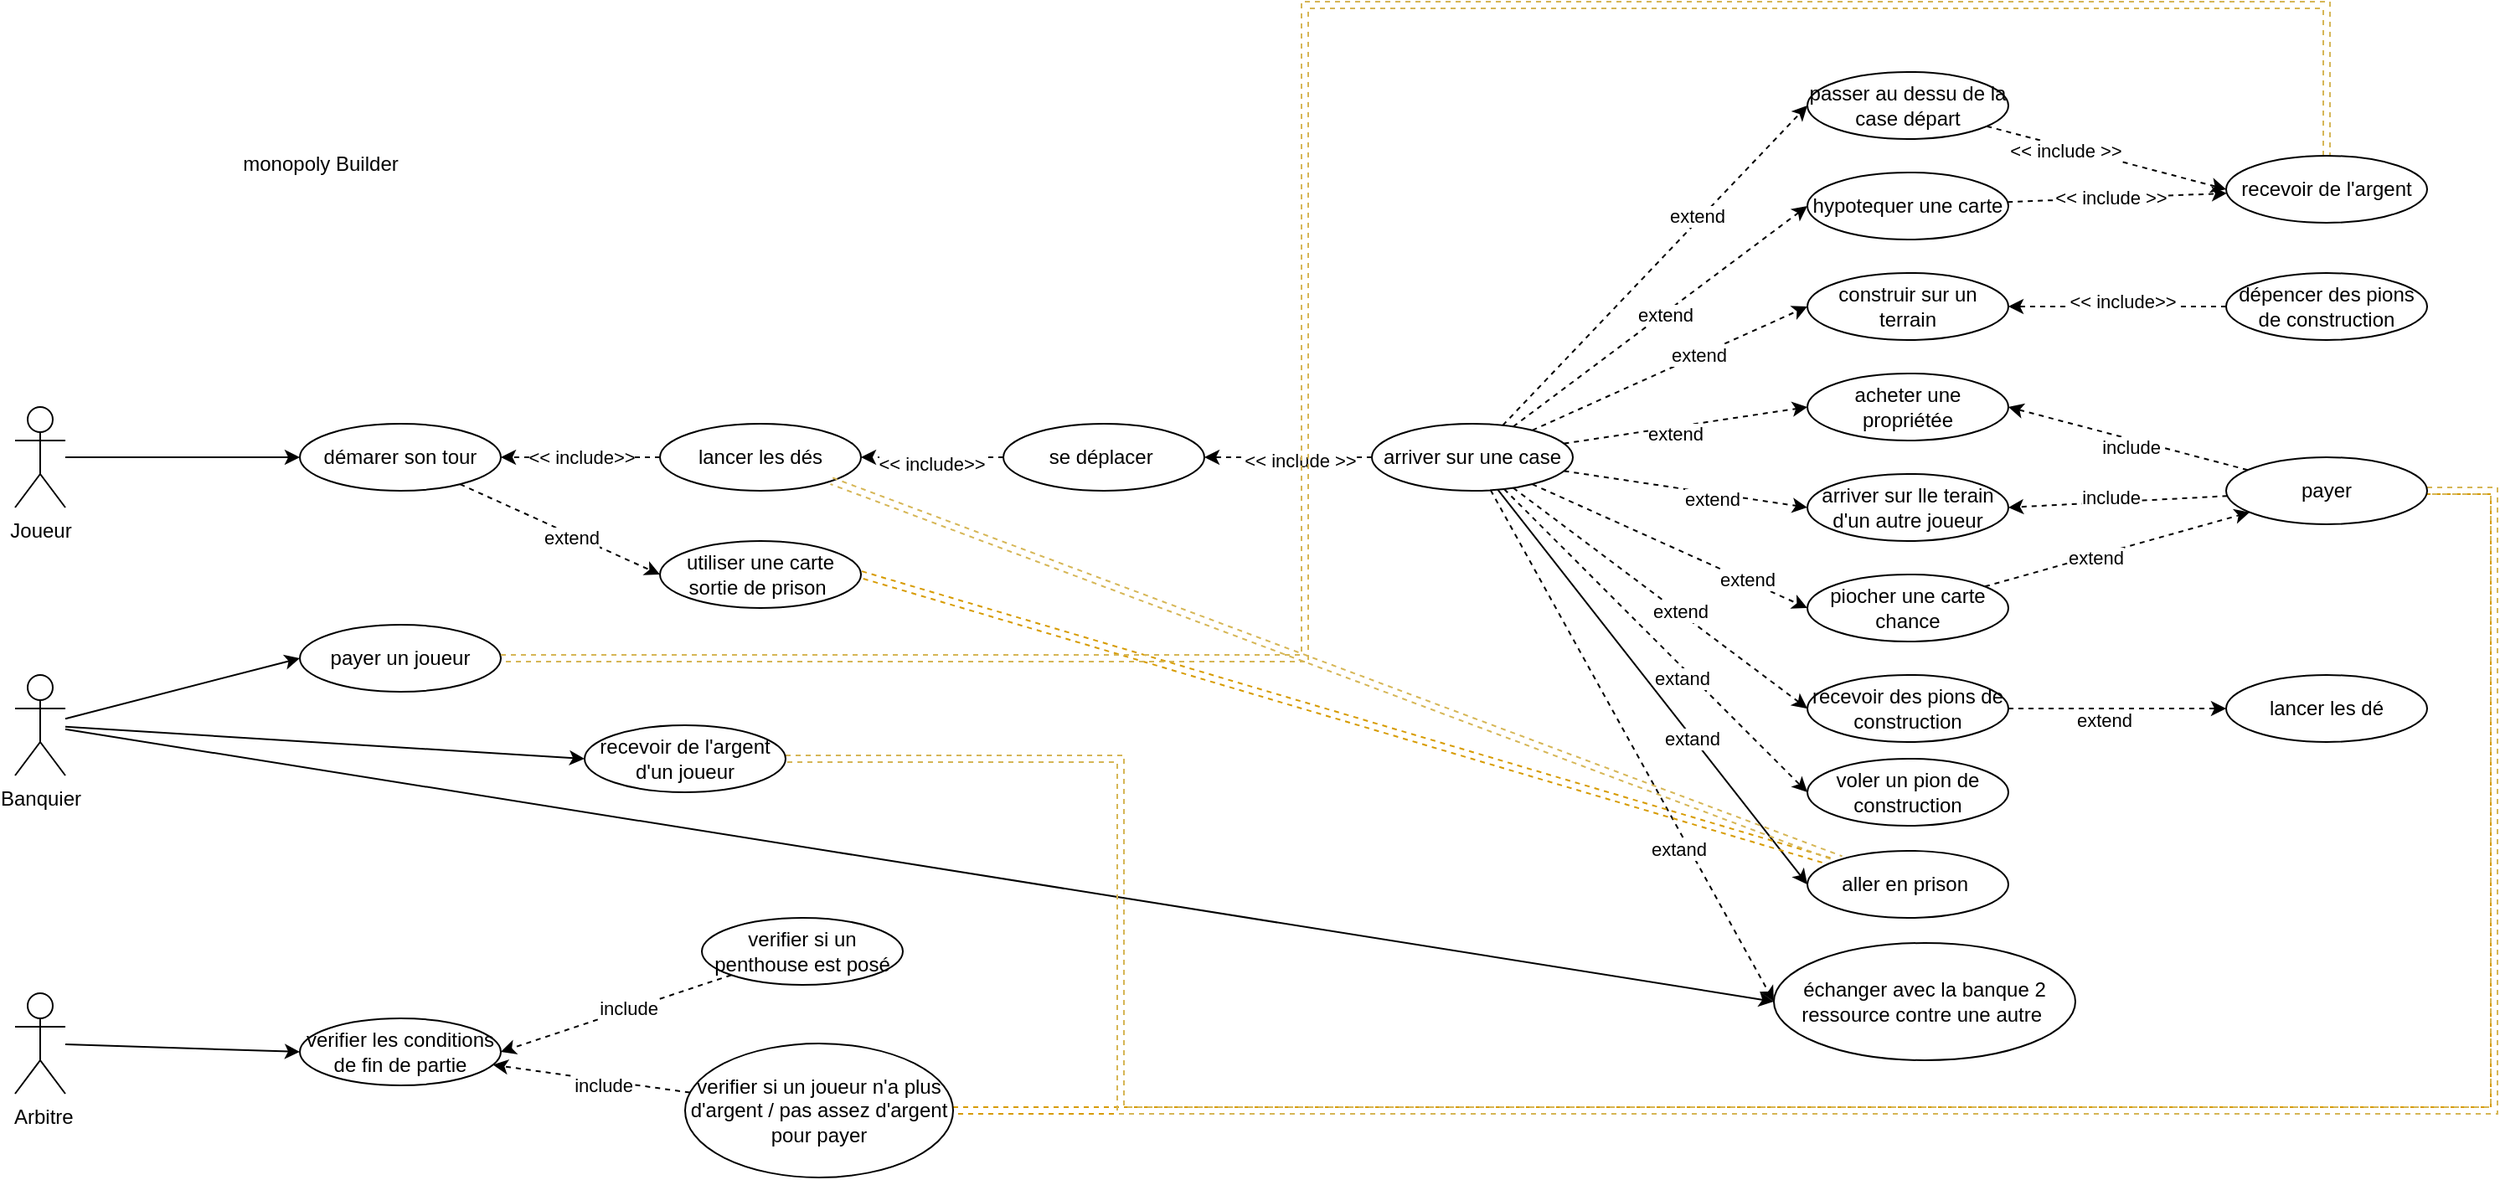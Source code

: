 <mxfile version="22.0.2" type="device">
  <diagram name="Page-1" id="bxNONvTWKdA4XL9HC_S2">
    <mxGraphModel dx="1105" dy="654" grid="1" gridSize="10" guides="1" tooltips="1" connect="1" arrows="1" fold="1" page="1" pageScale="1" pageWidth="827" pageHeight="1169" math="0" shadow="0">
      <root>
        <mxCell id="0" />
        <mxCell id="1" parent="0" />
        <mxCell id="BAmfd-i1aofXb4B-2ibq-45" style="rounded=0;orthogonalLoop=1;jettySize=auto;html=1;" edge="1" parent="1" source="BAmfd-i1aofXb4B-2ibq-1" target="BAmfd-i1aofXb4B-2ibq-42">
          <mxGeometry relative="1" as="geometry" />
        </mxCell>
        <mxCell id="BAmfd-i1aofXb4B-2ibq-1" value="Joueur" style="shape=umlActor;verticalLabelPosition=bottom;verticalAlign=top;html=1;outlineConnect=0;" vertex="1" parent="1">
          <mxGeometry x="150" y="280" width="30" height="60" as="geometry" />
        </mxCell>
        <mxCell id="BAmfd-i1aofXb4B-2ibq-21" style="rounded=0;orthogonalLoop=1;jettySize=auto;html=1;entryX=0;entryY=0.5;entryDx=0;entryDy=0;" edge="1" parent="1" source="BAmfd-i1aofXb4B-2ibq-2" target="BAmfd-i1aofXb4B-2ibq-20">
          <mxGeometry relative="1" as="geometry" />
        </mxCell>
        <mxCell id="BAmfd-i1aofXb4B-2ibq-85" style="rounded=0;orthogonalLoop=1;jettySize=auto;html=1;entryX=0;entryY=0.5;entryDx=0;entryDy=0;" edge="1" parent="1" source="BAmfd-i1aofXb4B-2ibq-2" target="BAmfd-i1aofXb4B-2ibq-81">
          <mxGeometry relative="1" as="geometry" />
        </mxCell>
        <mxCell id="BAmfd-i1aofXb4B-2ibq-123" style="rounded=0;orthogonalLoop=1;jettySize=auto;html=1;entryX=0;entryY=0.5;entryDx=0;entryDy=0;" edge="1" parent="1" source="BAmfd-i1aofXb4B-2ibq-2" target="BAmfd-i1aofXb4B-2ibq-122">
          <mxGeometry relative="1" as="geometry" />
        </mxCell>
        <mxCell id="BAmfd-i1aofXb4B-2ibq-2" value="Banquier" style="shape=umlActor;verticalLabelPosition=bottom;verticalAlign=top;html=1;outlineConnect=0;" vertex="1" parent="1">
          <mxGeometry x="150" y="440" width="30" height="60" as="geometry" />
        </mxCell>
        <mxCell id="BAmfd-i1aofXb4B-2ibq-23" style="rounded=0;orthogonalLoop=1;jettySize=auto;html=1;entryX=0;entryY=0.5;entryDx=0;entryDy=0;" edge="1" parent="1" source="BAmfd-i1aofXb4B-2ibq-4" target="BAmfd-i1aofXb4B-2ibq-22">
          <mxGeometry relative="1" as="geometry" />
        </mxCell>
        <mxCell id="BAmfd-i1aofXb4B-2ibq-4" value="&amp;nbsp;Arbitre" style="shape=umlActor;verticalLabelPosition=bottom;verticalAlign=top;html=1;outlineConnect=0;" vertex="1" parent="1">
          <mxGeometry x="150" y="630" width="30" height="60" as="geometry" />
        </mxCell>
        <mxCell id="BAmfd-i1aofXb4B-2ibq-6" value="monopoly Builder" style="text;html=1;strokeColor=none;fillColor=none;align=center;verticalAlign=middle;whiteSpace=wrap;rounded=0;" vertex="1" parent="1">
          <mxGeometry x="260" y="120" width="145" height="30" as="geometry" />
        </mxCell>
        <mxCell id="BAmfd-i1aofXb4B-2ibq-43" style="edgeStyle=orthogonalEdgeStyle;rounded=0;orthogonalLoop=1;jettySize=auto;html=1;dashed=1;" edge="1" parent="1" source="BAmfd-i1aofXb4B-2ibq-7" target="BAmfd-i1aofXb4B-2ibq-42">
          <mxGeometry relative="1" as="geometry" />
        </mxCell>
        <mxCell id="BAmfd-i1aofXb4B-2ibq-44" value="&amp;lt;&amp;lt; include&amp;gt;&amp;gt;" style="edgeLabel;html=1;align=center;verticalAlign=middle;resizable=0;points=[];" vertex="1" connectable="0" parent="BAmfd-i1aofXb4B-2ibq-43">
          <mxGeometry x="-0.015" relative="1" as="geometry">
            <mxPoint as="offset" />
          </mxGeometry>
        </mxCell>
        <mxCell id="BAmfd-i1aofXb4B-2ibq-7" value="lancer les dés" style="ellipse;whiteSpace=wrap;html=1;" vertex="1" parent="1">
          <mxGeometry x="535" y="290" width="120" height="40" as="geometry" />
        </mxCell>
        <mxCell id="BAmfd-i1aofXb4B-2ibq-9" style="rounded=0;orthogonalLoop=1;jettySize=auto;html=1;dashed=1;" edge="1" parent="1" source="BAmfd-i1aofXb4B-2ibq-8" target="BAmfd-i1aofXb4B-2ibq-7">
          <mxGeometry relative="1" as="geometry" />
        </mxCell>
        <mxCell id="BAmfd-i1aofXb4B-2ibq-10" value="&amp;lt;&amp;lt; include&amp;gt;&amp;gt;" style="edgeLabel;html=1;align=center;verticalAlign=middle;resizable=0;points=[];" vertex="1" connectable="0" parent="BAmfd-i1aofXb4B-2ibq-9">
          <mxGeometry x="0.006" y="4" relative="1" as="geometry">
            <mxPoint as="offset" />
          </mxGeometry>
        </mxCell>
        <mxCell id="BAmfd-i1aofXb4B-2ibq-8" value="se déplacer&amp;nbsp;" style="ellipse;whiteSpace=wrap;html=1;" vertex="1" parent="1">
          <mxGeometry x="740" y="290" width="120" height="40" as="geometry" />
        </mxCell>
        <mxCell id="BAmfd-i1aofXb4B-2ibq-11" value="acheter une propriétée" style="ellipse;whiteSpace=wrap;html=1;" vertex="1" parent="1">
          <mxGeometry x="1220" y="260" width="120" height="40" as="geometry" />
        </mxCell>
        <mxCell id="BAmfd-i1aofXb4B-2ibq-14" value="arriver sur lle terain d&#39;un autre joueur" style="ellipse;whiteSpace=wrap;html=1;" vertex="1" parent="1">
          <mxGeometry x="1220" y="320" width="120" height="40" as="geometry" />
        </mxCell>
        <mxCell id="BAmfd-i1aofXb4B-2ibq-16" value="construir sur un terrain" style="ellipse;whiteSpace=wrap;html=1;" vertex="1" parent="1">
          <mxGeometry x="1220" y="200" width="120" height="40" as="geometry" />
        </mxCell>
        <mxCell id="BAmfd-i1aofXb4B-2ibq-70" style="rounded=0;orthogonalLoop=1;jettySize=auto;html=1;dashed=1;" edge="1" parent="1" source="BAmfd-i1aofXb4B-2ibq-18" target="BAmfd-i1aofXb4B-2ibq-24">
          <mxGeometry relative="1" as="geometry" />
        </mxCell>
        <mxCell id="BAmfd-i1aofXb4B-2ibq-71" value="extend" style="edgeLabel;html=1;align=center;verticalAlign=middle;resizable=0;points=[];" vertex="1" connectable="0" parent="BAmfd-i1aofXb4B-2ibq-70">
          <mxGeometry x="-0.163" y="-1" relative="1" as="geometry">
            <mxPoint as="offset" />
          </mxGeometry>
        </mxCell>
        <mxCell id="BAmfd-i1aofXb4B-2ibq-18" value="piocher une carte chance" style="ellipse;whiteSpace=wrap;html=1;" vertex="1" parent="1">
          <mxGeometry x="1220" y="380" width="120" height="40" as="geometry" />
        </mxCell>
        <mxCell id="BAmfd-i1aofXb4B-2ibq-20" value="payer un joueur" style="ellipse;whiteSpace=wrap;html=1;" vertex="1" parent="1">
          <mxGeometry x="320" y="410" width="120" height="40" as="geometry" />
        </mxCell>
        <mxCell id="BAmfd-i1aofXb4B-2ibq-22" value="verifier les conditions de fin de partie" style="ellipse;whiteSpace=wrap;html=1;" vertex="1" parent="1">
          <mxGeometry x="320" y="645" width="120" height="40" as="geometry" />
        </mxCell>
        <mxCell id="BAmfd-i1aofXb4B-2ibq-66" style="rounded=0;orthogonalLoop=1;jettySize=auto;html=1;entryX=1;entryY=0.5;entryDx=0;entryDy=0;dashed=1;" edge="1" parent="1" source="BAmfd-i1aofXb4B-2ibq-24" target="BAmfd-i1aofXb4B-2ibq-11">
          <mxGeometry relative="1" as="geometry" />
        </mxCell>
        <mxCell id="BAmfd-i1aofXb4B-2ibq-68" value="include" style="edgeLabel;html=1;align=center;verticalAlign=middle;resizable=0;points=[];" vertex="1" connectable="0" parent="BAmfd-i1aofXb4B-2ibq-66">
          <mxGeometry x="-0.042" y="4" relative="1" as="geometry">
            <mxPoint as="offset" />
          </mxGeometry>
        </mxCell>
        <mxCell id="BAmfd-i1aofXb4B-2ibq-67" style="rounded=0;orthogonalLoop=1;jettySize=auto;html=1;entryX=1;entryY=0.5;entryDx=0;entryDy=0;dashed=1;" edge="1" parent="1" source="BAmfd-i1aofXb4B-2ibq-24" target="BAmfd-i1aofXb4B-2ibq-14">
          <mxGeometry relative="1" as="geometry" />
        </mxCell>
        <mxCell id="BAmfd-i1aofXb4B-2ibq-69" value="include" style="edgeLabel;html=1;align=center;verticalAlign=middle;resizable=0;points=[];" vertex="1" connectable="0" parent="BAmfd-i1aofXb4B-2ibq-67">
          <mxGeometry x="0.058" y="-3" relative="1" as="geometry">
            <mxPoint as="offset" />
          </mxGeometry>
        </mxCell>
        <mxCell id="BAmfd-i1aofXb4B-2ibq-94" style="edgeStyle=orthogonalEdgeStyle;rounded=0;orthogonalLoop=1;jettySize=auto;html=1;entryX=1;entryY=0.5;entryDx=0;entryDy=0;fillColor=#ffe6cc;strokeColor=#d79b00;dashed=1;shape=link;" edge="1" parent="1" source="BAmfd-i1aofXb4B-2ibq-24" target="BAmfd-i1aofXb4B-2ibq-89">
          <mxGeometry relative="1" as="geometry">
            <Array as="points">
              <mxPoint x="1630" y="330" />
              <mxPoint x="1630" y="700" />
            </Array>
          </mxGeometry>
        </mxCell>
        <mxCell id="BAmfd-i1aofXb4B-2ibq-124" style="edgeStyle=orthogonalEdgeStyle;rounded=0;orthogonalLoop=1;jettySize=auto;html=1;entryX=1;entryY=0.5;entryDx=0;entryDy=0;dashed=1;shape=link;fillColor=#fff2cc;strokeColor=#d6b656;" edge="1" parent="1" source="BAmfd-i1aofXb4B-2ibq-24" target="BAmfd-i1aofXb4B-2ibq-122">
          <mxGeometry relative="1" as="geometry">
            <Array as="points">
              <mxPoint x="1630" y="330" />
              <mxPoint x="1630" y="700" />
              <mxPoint x="810" y="700" />
              <mxPoint x="810" y="490" />
            </Array>
          </mxGeometry>
        </mxCell>
        <mxCell id="BAmfd-i1aofXb4B-2ibq-24" value="payer" style="ellipse;whiteSpace=wrap;html=1;" vertex="1" parent="1">
          <mxGeometry x="1470" y="310" width="120" height="40" as="geometry" />
        </mxCell>
        <mxCell id="BAmfd-i1aofXb4B-2ibq-36" style="rounded=0;orthogonalLoop=1;jettySize=auto;html=1;entryX=0;entryY=0.5;entryDx=0;entryDy=0;dashed=1;" edge="1" parent="1" source="BAmfd-i1aofXb4B-2ibq-26" target="BAmfd-i1aofXb4B-2ibq-11">
          <mxGeometry relative="1" as="geometry" />
        </mxCell>
        <mxCell id="BAmfd-i1aofXb4B-2ibq-37" value="extend" style="edgeLabel;html=1;align=center;verticalAlign=middle;resizable=0;points=[];" vertex="1" connectable="0" parent="BAmfd-i1aofXb4B-2ibq-36">
          <mxGeometry x="-0.103" y="-4" relative="1" as="geometry">
            <mxPoint as="offset" />
          </mxGeometry>
        </mxCell>
        <mxCell id="BAmfd-i1aofXb4B-2ibq-38" style="rounded=0;orthogonalLoop=1;jettySize=auto;html=1;entryX=0;entryY=0.5;entryDx=0;entryDy=0;dashed=1;" edge="1" parent="1" source="BAmfd-i1aofXb4B-2ibq-26" target="BAmfd-i1aofXb4B-2ibq-14">
          <mxGeometry relative="1" as="geometry" />
        </mxCell>
        <mxCell id="BAmfd-i1aofXb4B-2ibq-39" value="extend" style="edgeLabel;html=1;align=center;verticalAlign=middle;resizable=0;points=[];" vertex="1" connectable="0" parent="BAmfd-i1aofXb4B-2ibq-38">
          <mxGeometry x="0.21" y="-3" relative="1" as="geometry">
            <mxPoint as="offset" />
          </mxGeometry>
        </mxCell>
        <mxCell id="BAmfd-i1aofXb4B-2ibq-40" style="edgeStyle=orthogonalEdgeStyle;rounded=0;orthogonalLoop=1;jettySize=auto;html=1;dashed=1;" edge="1" parent="1" source="BAmfd-i1aofXb4B-2ibq-26" target="BAmfd-i1aofXb4B-2ibq-8">
          <mxGeometry relative="1" as="geometry" />
        </mxCell>
        <mxCell id="BAmfd-i1aofXb4B-2ibq-41" value="&amp;lt;&amp;lt; include &amp;gt;&amp;gt;" style="edgeLabel;html=1;align=center;verticalAlign=middle;resizable=0;points=[];" vertex="1" connectable="0" parent="BAmfd-i1aofXb4B-2ibq-40">
          <mxGeometry x="-0.14" y="2" relative="1" as="geometry">
            <mxPoint as="offset" />
          </mxGeometry>
        </mxCell>
        <mxCell id="BAmfd-i1aofXb4B-2ibq-47" style="rounded=0;orthogonalLoop=1;jettySize=auto;html=1;entryX=0;entryY=0.5;entryDx=0;entryDy=0;dashed=1;" edge="1" parent="1" source="BAmfd-i1aofXb4B-2ibq-26" target="BAmfd-i1aofXb4B-2ibq-16">
          <mxGeometry relative="1" as="geometry" />
        </mxCell>
        <mxCell id="BAmfd-i1aofXb4B-2ibq-48" value="extend" style="edgeLabel;html=1;align=center;verticalAlign=middle;resizable=0;points=[];" vertex="1" connectable="0" parent="BAmfd-i1aofXb4B-2ibq-47">
          <mxGeometry x="0.209" relative="1" as="geometry">
            <mxPoint as="offset" />
          </mxGeometry>
        </mxCell>
        <mxCell id="BAmfd-i1aofXb4B-2ibq-53" style="rounded=0;orthogonalLoop=1;jettySize=auto;html=1;entryX=0;entryY=0.5;entryDx=0;entryDy=0;dashed=1;" edge="1" parent="1" source="BAmfd-i1aofXb4B-2ibq-26" target="BAmfd-i1aofXb4B-2ibq-18">
          <mxGeometry relative="1" as="geometry" />
        </mxCell>
        <mxCell id="BAmfd-i1aofXb4B-2ibq-54" value="extend" style="edgeLabel;html=1;align=center;verticalAlign=middle;resizable=0;points=[];" vertex="1" connectable="0" parent="BAmfd-i1aofXb4B-2ibq-53">
          <mxGeometry x="0.561" y="1" relative="1" as="geometry">
            <mxPoint as="offset" />
          </mxGeometry>
        </mxCell>
        <mxCell id="BAmfd-i1aofXb4B-2ibq-64" style="rounded=0;orthogonalLoop=1;jettySize=auto;html=1;entryX=0;entryY=0.5;entryDx=0;entryDy=0;dashed=1;" edge="1" parent="1" source="BAmfd-i1aofXb4B-2ibq-26" target="BAmfd-i1aofXb4B-2ibq-63">
          <mxGeometry relative="1" as="geometry" />
        </mxCell>
        <mxCell id="BAmfd-i1aofXb4B-2ibq-65" value="extend" style="edgeLabel;html=1;align=center;verticalAlign=middle;resizable=0;points=[];" vertex="1" connectable="0" parent="BAmfd-i1aofXb4B-2ibq-64">
          <mxGeometry x="0.13" y="1" relative="1" as="geometry">
            <mxPoint as="offset" />
          </mxGeometry>
        </mxCell>
        <mxCell id="BAmfd-i1aofXb4B-2ibq-73" style="rounded=0;orthogonalLoop=1;jettySize=auto;html=1;entryX=0;entryY=0.5;entryDx=0;entryDy=0;dashed=1;" edge="1" parent="1" source="BAmfd-i1aofXb4B-2ibq-26" target="BAmfd-i1aofXb4B-2ibq-72">
          <mxGeometry relative="1" as="geometry" />
        </mxCell>
        <mxCell id="BAmfd-i1aofXb4B-2ibq-74" value="extand" style="edgeLabel;html=1;align=center;verticalAlign=middle;resizable=0;points=[];" vertex="1" connectable="0" parent="BAmfd-i1aofXb4B-2ibq-73">
          <mxGeometry x="0.201" y="-6" relative="1" as="geometry">
            <mxPoint x="1" as="offset" />
          </mxGeometry>
        </mxCell>
        <mxCell id="BAmfd-i1aofXb4B-2ibq-76" style="rounded=0;orthogonalLoop=1;jettySize=auto;html=1;entryX=0;entryY=0.5;entryDx=0;entryDy=0;" edge="1" parent="1" source="BAmfd-i1aofXb4B-2ibq-26" target="BAmfd-i1aofXb4B-2ibq-75">
          <mxGeometry relative="1" as="geometry" />
        </mxCell>
        <mxCell id="BAmfd-i1aofXb4B-2ibq-77" value="extand" style="edgeLabel;html=1;align=center;verticalAlign=middle;resizable=0;points=[];" vertex="1" connectable="0" parent="BAmfd-i1aofXb4B-2ibq-76">
          <mxGeometry x="0.255" relative="1" as="geometry">
            <mxPoint as="offset" />
          </mxGeometry>
        </mxCell>
        <mxCell id="BAmfd-i1aofXb4B-2ibq-82" style="rounded=0;orthogonalLoop=1;jettySize=auto;html=1;entryX=0;entryY=0.5;entryDx=0;entryDy=0;dashed=1;" edge="1" parent="1" source="BAmfd-i1aofXb4B-2ibq-26" target="BAmfd-i1aofXb4B-2ibq-81">
          <mxGeometry relative="1" as="geometry" />
        </mxCell>
        <mxCell id="BAmfd-i1aofXb4B-2ibq-83" value="extand" style="edgeLabel;html=1;align=center;verticalAlign=middle;resizable=0;points=[];" vertex="1" connectable="0" parent="BAmfd-i1aofXb4B-2ibq-82">
          <mxGeometry x="0.385" y="-6" relative="1" as="geometry">
            <mxPoint as="offset" />
          </mxGeometry>
        </mxCell>
        <mxCell id="BAmfd-i1aofXb4B-2ibq-117" style="rounded=0;orthogonalLoop=1;jettySize=auto;html=1;entryX=0;entryY=0.5;entryDx=0;entryDy=0;dashed=1;" edge="1" parent="1" source="BAmfd-i1aofXb4B-2ibq-26" target="BAmfd-i1aofXb4B-2ibq-92">
          <mxGeometry relative="1" as="geometry" />
        </mxCell>
        <mxCell id="BAmfd-i1aofXb4B-2ibq-118" value="extend" style="edgeLabel;html=1;align=center;verticalAlign=middle;resizable=0;points=[];" vertex="1" connectable="0" parent="BAmfd-i1aofXb4B-2ibq-117">
          <mxGeometry x="0.035" y="-1" relative="1" as="geometry">
            <mxPoint x="-1" as="offset" />
          </mxGeometry>
        </mxCell>
        <mxCell id="BAmfd-i1aofXb4B-2ibq-132" style="rounded=0;orthogonalLoop=1;jettySize=auto;html=1;entryX=0;entryY=0.5;entryDx=0;entryDy=0;dashed=1;" edge="1" parent="1" source="BAmfd-i1aofXb4B-2ibq-26" target="BAmfd-i1aofXb4B-2ibq-128">
          <mxGeometry relative="1" as="geometry" />
        </mxCell>
        <mxCell id="BAmfd-i1aofXb4B-2ibq-133" value="extend" style="edgeLabel;html=1;align=center;verticalAlign=middle;resizable=0;points=[];" vertex="1" connectable="0" parent="BAmfd-i1aofXb4B-2ibq-132">
          <mxGeometry x="0.292" y="3" relative="1" as="geometry">
            <mxPoint as="offset" />
          </mxGeometry>
        </mxCell>
        <mxCell id="BAmfd-i1aofXb4B-2ibq-26" value="arriver sur une case" style="ellipse;whiteSpace=wrap;html=1;" vertex="1" parent="1">
          <mxGeometry x="960" y="290" width="120" height="40" as="geometry" />
        </mxCell>
        <mxCell id="BAmfd-i1aofXb4B-2ibq-115" style="rounded=0;orthogonalLoop=1;jettySize=auto;html=1;entryX=0;entryY=0.5;entryDx=0;entryDy=0;dashed=1;" edge="1" parent="1" source="BAmfd-i1aofXb4B-2ibq-42" target="BAmfd-i1aofXb4B-2ibq-91">
          <mxGeometry relative="1" as="geometry" />
        </mxCell>
        <mxCell id="BAmfd-i1aofXb4B-2ibq-116" value="extend" style="edgeLabel;html=1;align=center;verticalAlign=middle;resizable=0;points=[];" vertex="1" connectable="0" parent="BAmfd-i1aofXb4B-2ibq-115">
          <mxGeometry x="0.124" y="-2" relative="1" as="geometry">
            <mxPoint as="offset" />
          </mxGeometry>
        </mxCell>
        <mxCell id="BAmfd-i1aofXb4B-2ibq-42" value="démarer son tour" style="ellipse;whiteSpace=wrap;html=1;" vertex="1" parent="1">
          <mxGeometry x="320" y="290" width="120" height="40" as="geometry" />
        </mxCell>
        <mxCell id="BAmfd-i1aofXb4B-2ibq-51" style="rounded=0;orthogonalLoop=1;jettySize=auto;html=1;dashed=1;" edge="1" parent="1" source="BAmfd-i1aofXb4B-2ibq-49" target="BAmfd-i1aofXb4B-2ibq-16">
          <mxGeometry relative="1" as="geometry" />
        </mxCell>
        <mxCell id="BAmfd-i1aofXb4B-2ibq-52" value="&amp;lt;&amp;lt; include&amp;gt;&amp;gt;" style="edgeLabel;html=1;align=center;verticalAlign=middle;resizable=0;points=[];" vertex="1" connectable="0" parent="BAmfd-i1aofXb4B-2ibq-51">
          <mxGeometry x="-0.05" y="-3" relative="1" as="geometry">
            <mxPoint as="offset" />
          </mxGeometry>
        </mxCell>
        <mxCell id="BAmfd-i1aofXb4B-2ibq-49" value="dépencer des pions de construction" style="ellipse;whiteSpace=wrap;html=1;" vertex="1" parent="1">
          <mxGeometry x="1470" y="200" width="120" height="40" as="geometry" />
        </mxCell>
        <mxCell id="BAmfd-i1aofXb4B-2ibq-79" style="edgeStyle=orthogonalEdgeStyle;rounded=0;orthogonalLoop=1;jettySize=auto;html=1;entryX=0;entryY=0.5;entryDx=0;entryDy=0;dashed=1;" edge="1" parent="1" source="BAmfd-i1aofXb4B-2ibq-63" target="BAmfd-i1aofXb4B-2ibq-78">
          <mxGeometry relative="1" as="geometry" />
        </mxCell>
        <mxCell id="BAmfd-i1aofXb4B-2ibq-80" value="extend" style="edgeLabel;html=1;align=center;verticalAlign=middle;resizable=0;points=[];" vertex="1" connectable="0" parent="BAmfd-i1aofXb4B-2ibq-79">
          <mxGeometry x="-0.124" y="-7" relative="1" as="geometry">
            <mxPoint as="offset" />
          </mxGeometry>
        </mxCell>
        <mxCell id="BAmfd-i1aofXb4B-2ibq-63" value="recevoir des pions de construction" style="ellipse;whiteSpace=wrap;html=1;" vertex="1" parent="1">
          <mxGeometry x="1220" y="440" width="120" height="40" as="geometry" />
        </mxCell>
        <mxCell id="BAmfd-i1aofXb4B-2ibq-72" value="voler un pion de construction" style="ellipse;whiteSpace=wrap;html=1;" vertex="1" parent="1">
          <mxGeometry x="1220" y="490" width="120" height="40" as="geometry" />
        </mxCell>
        <mxCell id="BAmfd-i1aofXb4B-2ibq-93" style="rounded=0;orthogonalLoop=1;jettySize=auto;html=1;entryX=1;entryY=0.5;entryDx=0;entryDy=0;fillColor=#ffe6cc;strokeColor=#d79b00;dashed=1;shape=link;" edge="1" parent="1" source="BAmfd-i1aofXb4B-2ibq-75" target="BAmfd-i1aofXb4B-2ibq-91">
          <mxGeometry relative="1" as="geometry" />
        </mxCell>
        <mxCell id="BAmfd-i1aofXb4B-2ibq-107" style="rounded=0;orthogonalLoop=1;jettySize=auto;html=1;entryX=1;entryY=1;entryDx=0;entryDy=0;shape=link;fillColor=#fff2cc;strokeColor=#d6b656;dashed=1;" edge="1" parent="1" source="BAmfd-i1aofXb4B-2ibq-75" target="BAmfd-i1aofXb4B-2ibq-7">
          <mxGeometry relative="1" as="geometry" />
        </mxCell>
        <mxCell id="BAmfd-i1aofXb4B-2ibq-75" value="aller en prison&amp;nbsp;" style="ellipse;whiteSpace=wrap;html=1;" vertex="1" parent="1">
          <mxGeometry x="1220" y="545" width="120" height="40" as="geometry" />
        </mxCell>
        <mxCell id="BAmfd-i1aofXb4B-2ibq-78" value="lancer les dé" style="ellipse;whiteSpace=wrap;html=1;" vertex="1" parent="1">
          <mxGeometry x="1470" y="440" width="120" height="40" as="geometry" />
        </mxCell>
        <mxCell id="BAmfd-i1aofXb4B-2ibq-81" value="échanger avec la banque 2 ressource contre une autre&amp;nbsp;" style="ellipse;whiteSpace=wrap;html=1;" vertex="1" parent="1">
          <mxGeometry x="1200" y="600" width="180" height="70" as="geometry" />
        </mxCell>
        <mxCell id="BAmfd-i1aofXb4B-2ibq-96" style="rounded=0;orthogonalLoop=1;jettySize=auto;html=1;entryX=1;entryY=0.5;entryDx=0;entryDy=0;dashed=1;" edge="1" parent="1" source="BAmfd-i1aofXb4B-2ibq-86" target="BAmfd-i1aofXb4B-2ibq-22">
          <mxGeometry relative="1" as="geometry" />
        </mxCell>
        <mxCell id="BAmfd-i1aofXb4B-2ibq-97" value="include" style="edgeLabel;html=1;align=center;verticalAlign=middle;resizable=0;points=[];" vertex="1" connectable="0" parent="BAmfd-i1aofXb4B-2ibq-96">
          <mxGeometry x="-0.116" y="-2" relative="1" as="geometry">
            <mxPoint y="1" as="offset" />
          </mxGeometry>
        </mxCell>
        <mxCell id="BAmfd-i1aofXb4B-2ibq-86" value="verifier si un penthouse est posé" style="ellipse;whiteSpace=wrap;html=1;" vertex="1" parent="1">
          <mxGeometry x="560" y="585" width="120" height="40" as="geometry" />
        </mxCell>
        <mxCell id="BAmfd-i1aofXb4B-2ibq-100" style="rounded=0;orthogonalLoop=1;jettySize=auto;html=1;dashed=1;" edge="1" parent="1" source="BAmfd-i1aofXb4B-2ibq-89" target="BAmfd-i1aofXb4B-2ibq-22">
          <mxGeometry relative="1" as="geometry" />
        </mxCell>
        <mxCell id="BAmfd-i1aofXb4B-2ibq-101" value="include" style="edgeLabel;html=1;align=center;verticalAlign=middle;resizable=0;points=[];" vertex="1" connectable="0" parent="BAmfd-i1aofXb4B-2ibq-100">
          <mxGeometry x="-0.127" y="3" relative="1" as="geometry">
            <mxPoint as="offset" />
          </mxGeometry>
        </mxCell>
        <mxCell id="BAmfd-i1aofXb4B-2ibq-89" value="verifier si un joueur n&#39;a plus d&#39;argent / pas assez d&#39;argent pour payer" style="ellipse;whiteSpace=wrap;html=1;" vertex="1" parent="1">
          <mxGeometry x="550" y="660" width="160" height="80" as="geometry" />
        </mxCell>
        <mxCell id="BAmfd-i1aofXb4B-2ibq-91" value="utiliser une carte sortie de prison&amp;nbsp;" style="ellipse;whiteSpace=wrap;html=1;" vertex="1" parent="1">
          <mxGeometry x="535" y="360" width="120" height="40" as="geometry" />
        </mxCell>
        <mxCell id="BAmfd-i1aofXb4B-2ibq-126" style="rounded=0;orthogonalLoop=1;jettySize=auto;html=1;dashed=1;" edge="1" parent="1" source="BAmfd-i1aofXb4B-2ibq-92" target="BAmfd-i1aofXb4B-2ibq-125">
          <mxGeometry relative="1" as="geometry" />
        </mxCell>
        <mxCell id="BAmfd-i1aofXb4B-2ibq-127" value="&amp;lt;&amp;lt; include &amp;gt;&amp;gt;" style="edgeLabel;html=1;align=center;verticalAlign=middle;resizable=0;points=[];" vertex="1" connectable="0" parent="BAmfd-i1aofXb4B-2ibq-126">
          <mxGeometry x="-0.06" relative="1" as="geometry">
            <mxPoint as="offset" />
          </mxGeometry>
        </mxCell>
        <mxCell id="BAmfd-i1aofXb4B-2ibq-92" value="hypotequer une carte" style="ellipse;whiteSpace=wrap;html=1;" vertex="1" parent="1">
          <mxGeometry x="1220" y="140" width="120" height="40" as="geometry" />
        </mxCell>
        <mxCell id="BAmfd-i1aofXb4B-2ibq-122" value="recevoir de l&#39;argent d&#39;un joueur" style="ellipse;whiteSpace=wrap;html=1;" vertex="1" parent="1">
          <mxGeometry x="490" y="470" width="120" height="40" as="geometry" />
        </mxCell>
        <mxCell id="BAmfd-i1aofXb4B-2ibq-134" style="edgeStyle=orthogonalEdgeStyle;rounded=0;orthogonalLoop=1;jettySize=auto;html=1;entryX=1;entryY=0.5;entryDx=0;entryDy=0;dashed=1;shape=link;fillColor=#fff2cc;strokeColor=#d6b656;" edge="1" parent="1" source="BAmfd-i1aofXb4B-2ibq-125" target="BAmfd-i1aofXb4B-2ibq-20">
          <mxGeometry relative="1" as="geometry">
            <Array as="points">
              <mxPoint x="1530" y="40" />
              <mxPoint x="920" y="40" />
              <mxPoint x="920" y="430" />
            </Array>
          </mxGeometry>
        </mxCell>
        <mxCell id="BAmfd-i1aofXb4B-2ibq-125" value="recevoir de l&#39;argent" style="ellipse;whiteSpace=wrap;html=1;" vertex="1" parent="1">
          <mxGeometry x="1470" y="130" width="120" height="40" as="geometry" />
        </mxCell>
        <mxCell id="BAmfd-i1aofXb4B-2ibq-130" style="rounded=0;orthogonalLoop=1;jettySize=auto;html=1;entryX=0;entryY=0.5;entryDx=0;entryDy=0;dashed=1;" edge="1" parent="1" source="BAmfd-i1aofXb4B-2ibq-128" target="BAmfd-i1aofXb4B-2ibq-125">
          <mxGeometry relative="1" as="geometry" />
        </mxCell>
        <mxCell id="BAmfd-i1aofXb4B-2ibq-131" value="&amp;lt;&amp;lt; include &amp;gt;&amp;gt;" style="edgeLabel;html=1;align=center;verticalAlign=middle;resizable=0;points=[];" vertex="1" connectable="0" parent="BAmfd-i1aofXb4B-2ibq-130">
          <mxGeometry x="-0.335" y="-2" relative="1" as="geometry">
            <mxPoint as="offset" />
          </mxGeometry>
        </mxCell>
        <mxCell id="BAmfd-i1aofXb4B-2ibq-128" value="passer au dessu de la case départ" style="ellipse;whiteSpace=wrap;html=1;" vertex="1" parent="1">
          <mxGeometry x="1220" y="80" width="120" height="40" as="geometry" />
        </mxCell>
      </root>
    </mxGraphModel>
  </diagram>
</mxfile>
